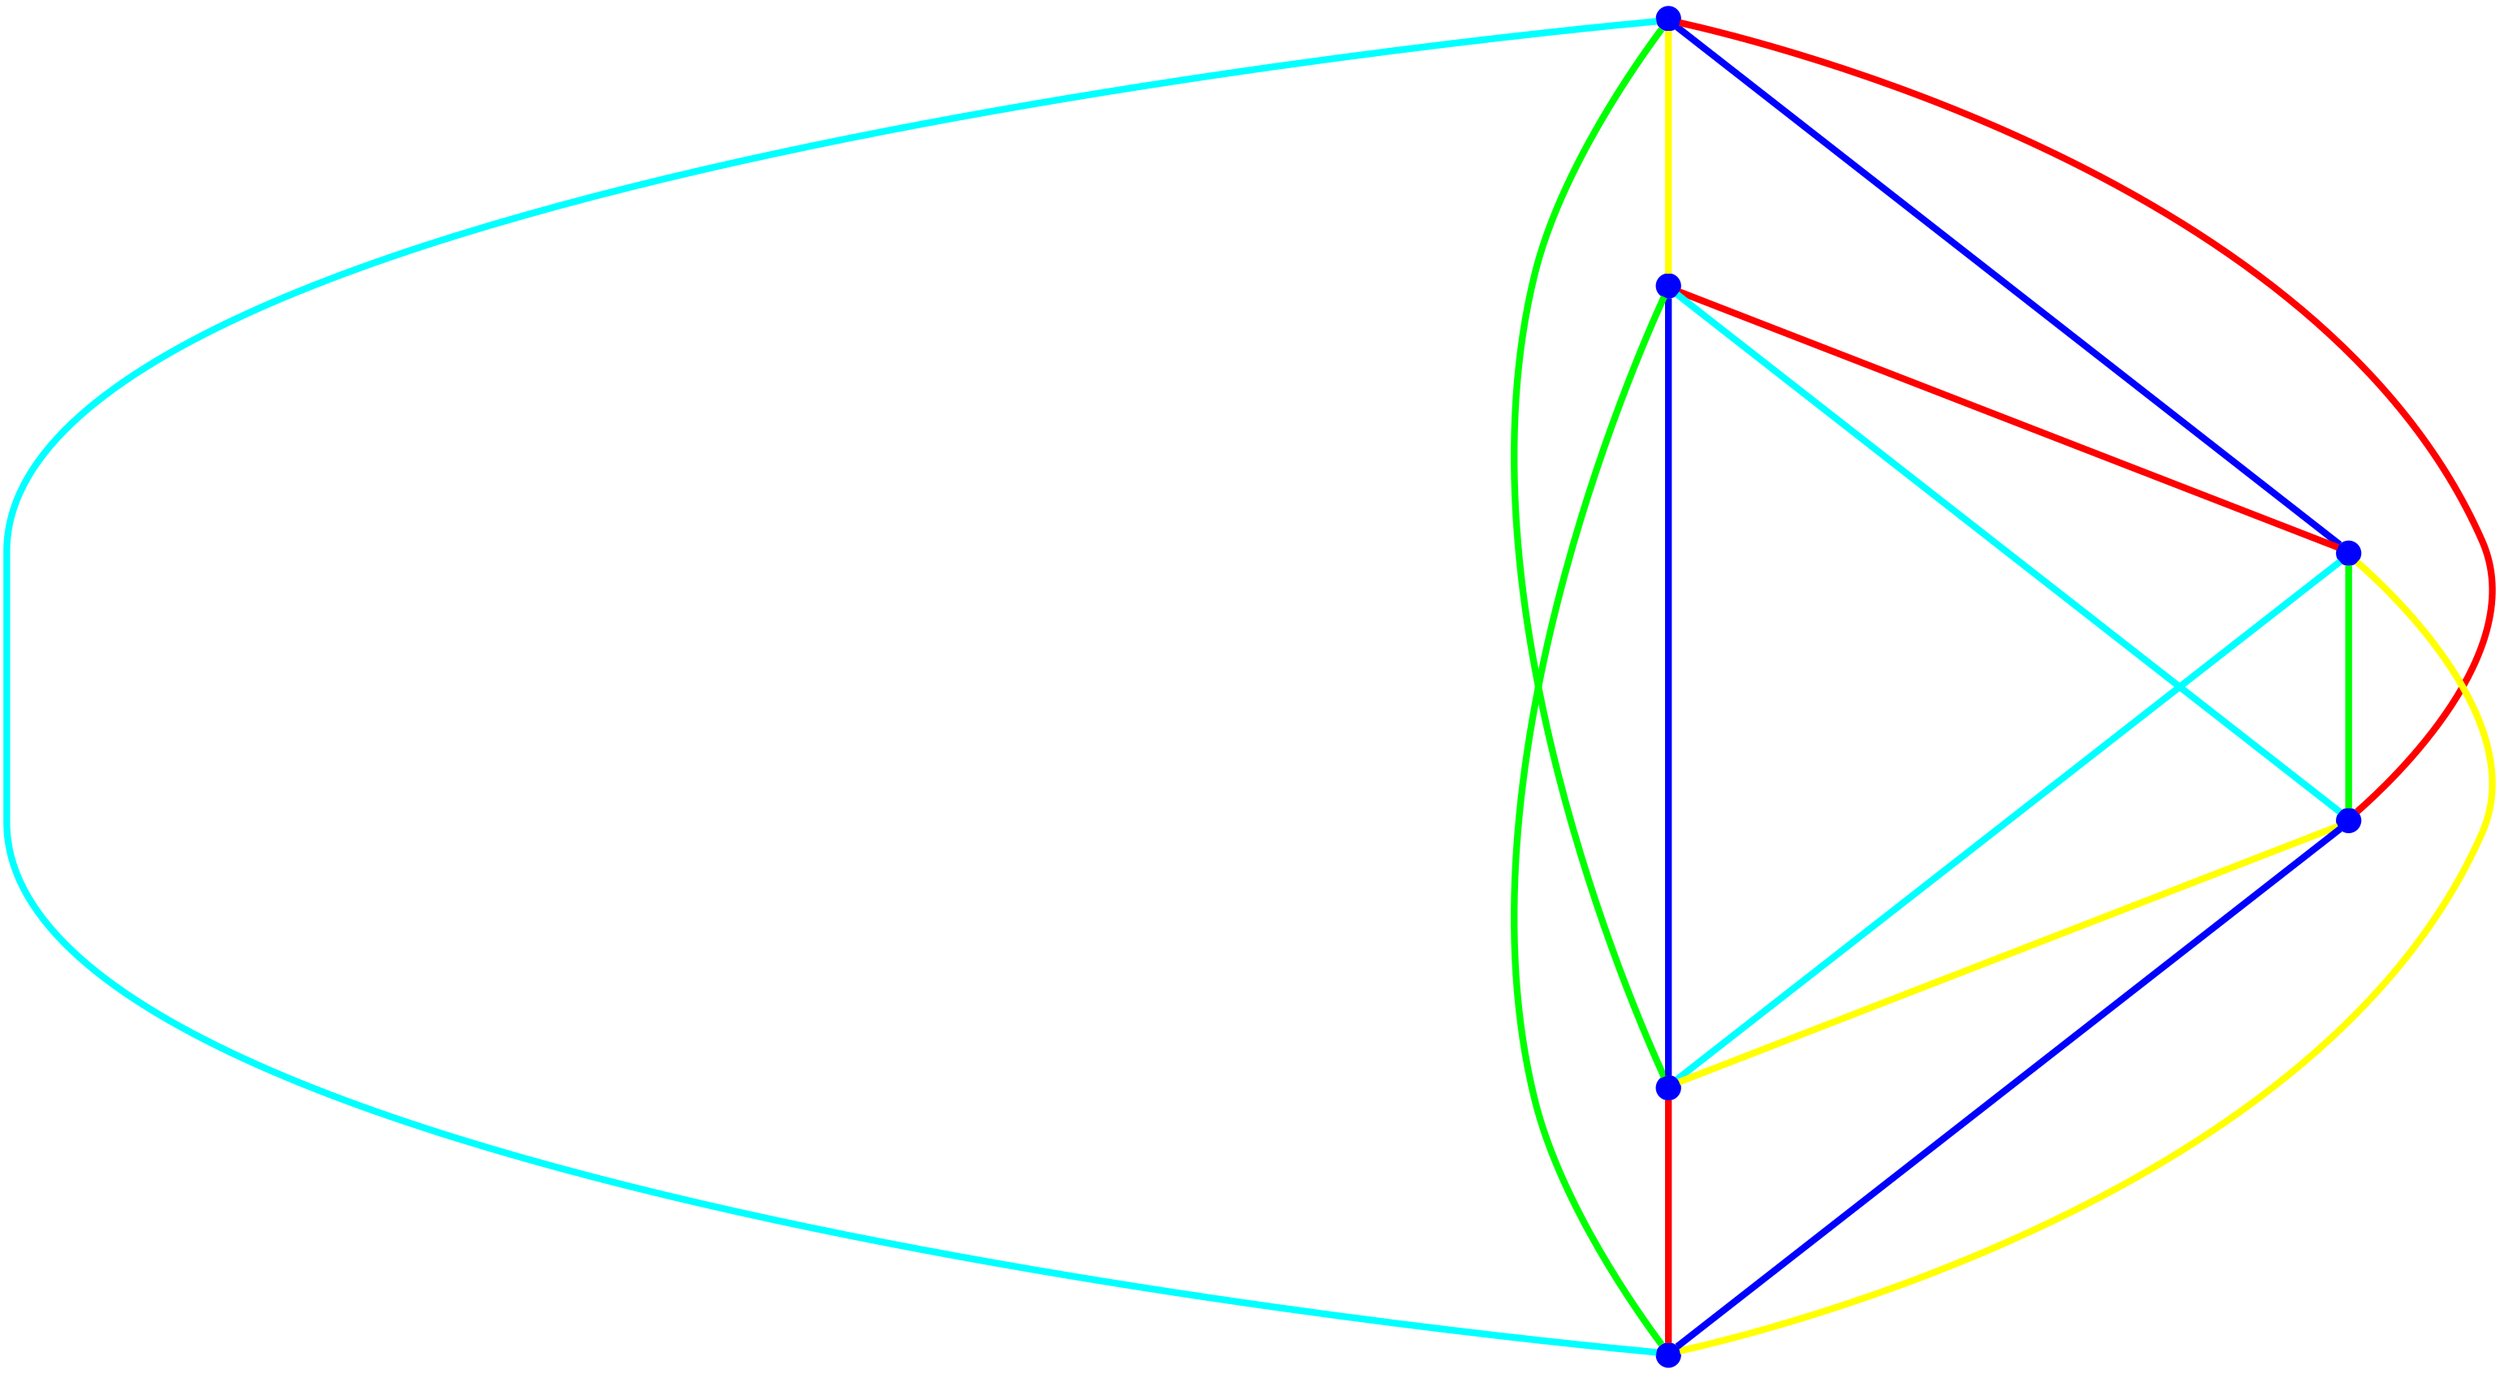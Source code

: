graph {
ranksep=2
nodesep=2
node [label="" shape=circle style=filled fixedsize=true color=blue fillcolor=blue width=0.2];
"1" -- "2" [style="solid",penwidth="4",color="yellow"];
"1" -- "3" [style="solid",penwidth="4",color="blue"];
"1" -- "4" [style="solid",penwidth="4",color="red"];
"1" -- "5" [style="solid",penwidth="4",color="green"];
"1" -- "6" [style="solid",penwidth="4",color="cyan"];
"2" -- "3" [style="solid",penwidth="4",color="red"];
"2" -- "4" [style="solid",penwidth="4",color="cyan"];
"2" -- "5" [style="solid",penwidth="4",color="blue"];
"2" -- "6" [style="solid",penwidth="4",color="green"];
"3" -- "4" [style="solid",penwidth="4",color="green"];
"3" -- "5" [style="solid",penwidth="4",color="cyan"];
"3" -- "6" [style="solid",penwidth="4",color="yellow"];
"4" -- "5" [style="solid",penwidth="4",color="yellow"];
"4" -- "6" [style="solid",penwidth="4",color="blue"];
"5" -- "6" [style="solid",penwidth="4",color="red"];
}
